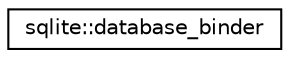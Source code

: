 digraph "Graphical Class Hierarchy"
{
  edge [fontname="Helvetica",fontsize="10",labelfontname="Helvetica",labelfontsize="10"];
  node [fontname="Helvetica",fontsize="10",shape=record];
  rankdir="LR";
  Node1 [label="sqlite::database_binder",height=0.2,width=0.4,color="black", fillcolor="white", style="filled",URL="$classsqlite_1_1database__binder.html"];
}
